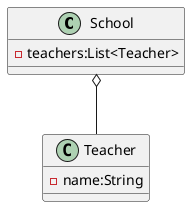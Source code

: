@startuml
class School{
    - teachers:List<Teacher>
}

class Teacher{
    - name:String
}
School o-- Teacher

@enduml
